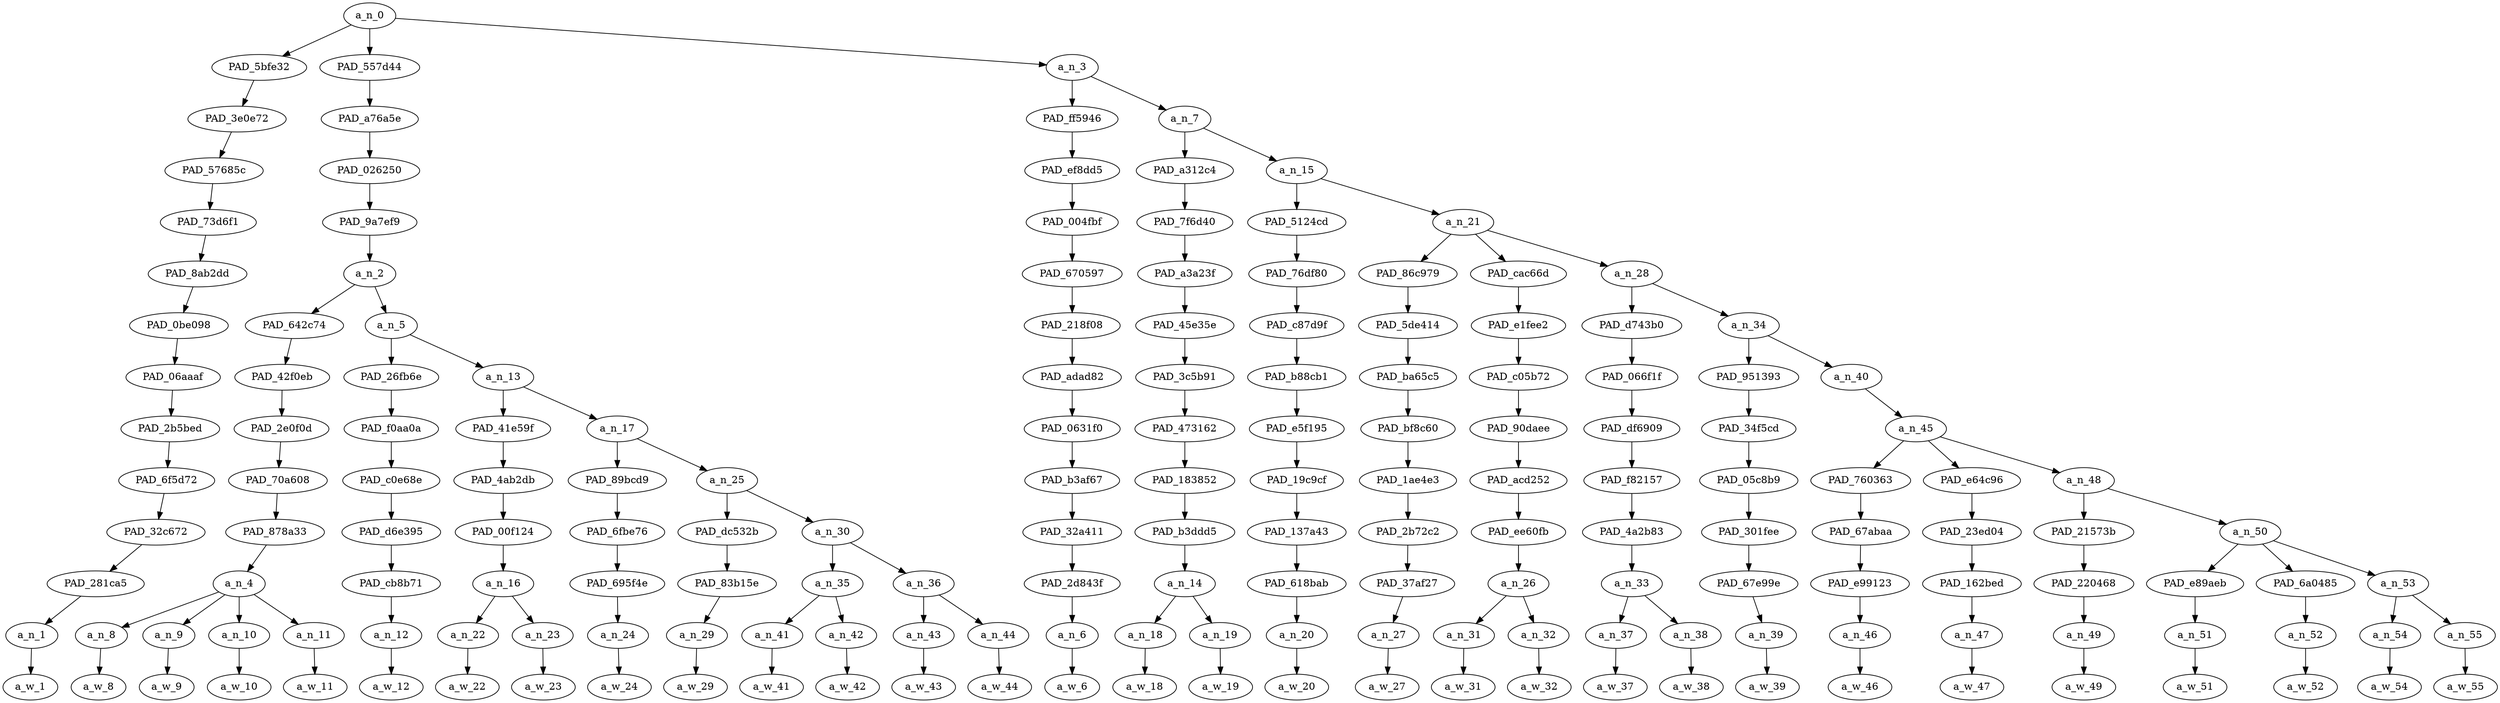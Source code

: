 strict digraph "" {
	a_n_0	[div_dir=1,
		index=0,
		level=13,
		pos="6.669656635802469,13!",
		text_span="[0, 1, 2, 3, 4, 5, 6, 7, 8, 9, 10, 11, 12, 13, 14, 15, 16, 17, 18, 19, 20, 21, 22, 23, 24, 25, 26, 27, 28, 29, 30]",
		value=1.00000000];
	PAD_5bfe32	[div_dir=1,
		index=0,
		level=12,
		pos="0.0,12!",
		text_span="[0]",
		value=0.03253469];
	a_n_0 -> PAD_5bfe32;
	PAD_557d44	[div_dir=1,
		index=1,
		level=12,
		pos="4.453125,12!",
		text_span="[1, 2, 3, 4, 5, 6, 7, 8, 9, 10, 11, 12, 13]",
		value=0.50203745];
	a_n_0 -> PAD_557d44;
	a_n_3	[div_dir=1,
		index=2,
		level=12,
		pos="15.555844907407408,12!",
		text_span="[14, 15, 16, 17, 18, 19, 20, 21, 22, 23, 24, 25, 26, 27, 28, 29, 30]",
		value=0.46532672];
	a_n_0 -> a_n_3;
	PAD_3e0e72	[div_dir=1,
		index=0,
		level=11,
		pos="0.0,11!",
		text_span="[0]",
		value=0.03253469];
	PAD_5bfe32 -> PAD_3e0e72;
	PAD_57685c	[div_dir=1,
		index=0,
		level=10,
		pos="0.0,10!",
		text_span="[0]",
		value=0.03253469];
	PAD_3e0e72 -> PAD_57685c;
	PAD_73d6f1	[div_dir=1,
		index=0,
		level=9,
		pos="0.0,9!",
		text_span="[0]",
		value=0.03253469];
	PAD_57685c -> PAD_73d6f1;
	PAD_8ab2dd	[div_dir=1,
		index=0,
		level=8,
		pos="0.0,8!",
		text_span="[0]",
		value=0.03253469];
	PAD_73d6f1 -> PAD_8ab2dd;
	PAD_0be098	[div_dir=1,
		index=0,
		level=7,
		pos="0.0,7!",
		text_span="[0]",
		value=0.03253469];
	PAD_8ab2dd -> PAD_0be098;
	PAD_06aaaf	[div_dir=1,
		index=0,
		level=6,
		pos="0.0,6!",
		text_span="[0]",
		value=0.03253469];
	PAD_0be098 -> PAD_06aaaf;
	PAD_2b5bed	[div_dir=1,
		index=0,
		level=5,
		pos="0.0,5!",
		text_span="[0]",
		value=0.03253469];
	PAD_06aaaf -> PAD_2b5bed;
	PAD_6f5d72	[div_dir=1,
		index=0,
		level=4,
		pos="0.0,4!",
		text_span="[0]",
		value=0.03253469];
	PAD_2b5bed -> PAD_6f5d72;
	PAD_32c672	[div_dir=1,
		index=0,
		level=3,
		pos="0.0,3!",
		text_span="[0]",
		value=0.03253469];
	PAD_6f5d72 -> PAD_32c672;
	PAD_281ca5	[div_dir=1,
		index=0,
		level=2,
		pos="0.0,2!",
		text_span="[0]",
		value=0.03253469];
	PAD_32c672 -> PAD_281ca5;
	a_n_1	[div_dir=1,
		index=0,
		level=1,
		pos="0.0,1!",
		text_span="[0]",
		value=0.03253469];
	PAD_281ca5 -> a_n_1;
	a_w_1	[div_dir=0,
		index=0,
		level=0,
		pos="0,0!",
		text_span="[0]",
		value="<user>"];
	a_n_1 -> a_w_1;
	PAD_a76a5e	[div_dir=1,
		index=1,
		level=11,
		pos="4.453125,11!",
		text_span="[1, 2, 3, 4, 5, 6, 7, 8, 9, 10, 11, 12, 13]",
		value=0.50203745];
	PAD_557d44 -> PAD_a76a5e;
	PAD_026250	[div_dir=1,
		index=1,
		level=10,
		pos="4.453125,10!",
		text_span="[1, 2, 3, 4, 5, 6, 7, 8, 9, 10, 11, 12, 13]",
		value=0.50203745];
	PAD_a76a5e -> PAD_026250;
	PAD_9a7ef9	[div_dir=1,
		index=1,
		level=9,
		pos="4.453125,9!",
		text_span="[1, 2, 3, 4, 5, 6, 7, 8, 9, 10, 11, 12, 13]",
		value=0.50203745];
	PAD_026250 -> PAD_9a7ef9;
	a_n_2	[div_dir=1,
		index=1,
		level=8,
		pos="4.453125,8!",
		text_span="[1, 2, 3, 4, 5, 6, 7, 8, 9, 10, 11, 12, 13]",
		value=0.50203745];
	PAD_9a7ef9 -> a_n_2;
	PAD_642c74	[div_dir=-1,
		index=1,
		level=7,
		pos="2.5,7!",
		text_span="[1, 2, 3, 4]",
		value=0.11810790];
	a_n_2 -> PAD_642c74;
	a_n_5	[div_dir=1,
		index=2,
		level=7,
		pos="6.40625,7!",
		text_span="[5, 6, 7, 8, 9, 10, 11, 12, 13]",
		value=0.38379528];
	a_n_2 -> a_n_5;
	PAD_42f0eb	[div_dir=-1,
		index=1,
		level=6,
		pos="2.5,6!",
		text_span="[1, 2, 3, 4]",
		value=0.11810790];
	PAD_642c74 -> PAD_42f0eb;
	PAD_2e0f0d	[div_dir=-1,
		index=1,
		level=5,
		pos="2.5,5!",
		text_span="[1, 2, 3, 4]",
		value=0.11810790];
	PAD_42f0eb -> PAD_2e0f0d;
	PAD_70a608	[div_dir=-1,
		index=1,
		level=4,
		pos="2.5,4!",
		text_span="[1, 2, 3, 4]",
		value=0.11810790];
	PAD_2e0f0d -> PAD_70a608;
	PAD_878a33	[div_dir=-1,
		index=1,
		level=3,
		pos="2.5,3!",
		text_span="[1, 2, 3, 4]",
		value=0.11810790];
	PAD_70a608 -> PAD_878a33;
	a_n_4	[div_dir=-1,
		index=1,
		level=2,
		pos="2.5,2!",
		text_span="[1, 2, 3, 4]",
		value=0.11810790];
	PAD_878a33 -> a_n_4;
	a_n_8	[div_dir=-1,
		index=1,
		level=1,
		pos="1.0,1!",
		text_span="[1]",
		value=0.03576662];
	a_n_4 -> a_n_8;
	a_n_9	[div_dir=1,
		index=2,
		level=1,
		pos="2.0,1!",
		text_span="[2]",
		value=0.03206215];
	a_n_4 -> a_n_9;
	a_n_10	[div_dir=-1,
		index=3,
		level=1,
		pos="3.0,1!",
		text_span="[3]",
		value=0.02912317];
	a_n_4 -> a_n_10;
	a_n_11	[div_dir=1,
		index=4,
		level=1,
		pos="4.0,1!",
		text_span="[4]",
		value=0.02109753];
	a_n_4 -> a_n_11;
	a_w_8	[div_dir=0,
		index=1,
		level=0,
		pos="1,0!",
		text_span="[1]",
		value=now];
	a_n_8 -> a_w_8;
	a_w_9	[div_dir=0,
		index=2,
		level=0,
		pos="2,0!",
		text_span="[2]",
		value=how];
	a_n_9 -> a_w_9;
	a_w_10	[div_dir=0,
		index=3,
		level=0,
		pos="3,0!",
		text_span="[3]",
		value=about];
	a_n_10 -> a_w_10;
	a_w_11	[div_dir=0,
		index=4,
		level=0,
		pos="4,0!",
		text_span="[4]",
		value=all];
	a_n_11 -> a_w_11;
	PAD_26fb6e	[div_dir=1,
		index=2,
		level=6,
		pos="5.0,6!",
		text_span="[5]",
		value=0.01813714];
	a_n_5 -> PAD_26fb6e;
	a_n_13	[div_dir=1,
		index=3,
		level=6,
		pos="7.8125,6!",
		text_span="[6, 7, 8, 9, 10, 11, 12, 13]",
		value=0.36545228];
	a_n_5 -> a_n_13;
	PAD_f0aa0a	[div_dir=1,
		index=2,
		level=5,
		pos="5.0,5!",
		text_span="[5]",
		value=0.01813714];
	PAD_26fb6e -> PAD_f0aa0a;
	PAD_c0e68e	[div_dir=1,
		index=2,
		level=4,
		pos="5.0,4!",
		text_span="[5]",
		value=0.01813714];
	PAD_f0aa0a -> PAD_c0e68e;
	PAD_d6e395	[div_dir=1,
		index=2,
		level=3,
		pos="5.0,3!",
		text_span="[5]",
		value=0.01813714];
	PAD_c0e68e -> PAD_d6e395;
	PAD_cb8b71	[div_dir=1,
		index=2,
		level=2,
		pos="5.0,2!",
		text_span="[5]",
		value=0.01813714];
	PAD_d6e395 -> PAD_cb8b71;
	a_n_12	[div_dir=1,
		index=5,
		level=1,
		pos="5.0,1!",
		text_span="[5]",
		value=0.01813714];
	PAD_cb8b71 -> a_n_12;
	a_w_12	[div_dir=0,
		index=5,
		level=0,
		pos="5,0!",
		text_span="[5]",
		value=of];
	a_n_12 -> a_w_12;
	PAD_41e59f	[div_dir=-1,
		index=3,
		level=5,
		pos="6.5,5!",
		text_span="[6, 7]",
		value=0.07717907];
	a_n_13 -> PAD_41e59f;
	a_n_17	[div_dir=1,
		index=4,
		level=5,
		pos="9.125,5!",
		text_span="[8, 9, 10, 11, 12, 13]",
		value=0.28806933];
	a_n_13 -> a_n_17;
	PAD_4ab2db	[div_dir=-1,
		index=3,
		level=4,
		pos="6.5,4!",
		text_span="[6, 7]",
		value=0.07717907];
	PAD_41e59f -> PAD_4ab2db;
	PAD_00f124	[div_dir=-1,
		index=3,
		level=3,
		pos="6.5,3!",
		text_span="[6, 7]",
		value=0.07717907];
	PAD_4ab2db -> PAD_00f124;
	a_n_16	[div_dir=-1,
		index=3,
		level=2,
		pos="6.5,2!",
		text_span="[6, 7]",
		value=0.07717907];
	PAD_00f124 -> a_n_16;
	a_n_22	[div_dir=1,
		index=6,
		level=1,
		pos="6.0,1!",
		text_span="[6]",
		value=0.02301249];
	a_n_16 -> a_n_22;
	a_n_23	[div_dir=-1,
		index=7,
		level=1,
		pos="7.0,1!",
		text_span="[7]",
		value=0.05413877];
	a_n_16 -> a_n_23;
	a_w_22	[div_dir=0,
		index=6,
		level=0,
		pos="6,0!",
		text_span="[6]",
		value=the];
	a_n_22 -> a_w_22;
	a_w_23	[div_dir=0,
		index=7,
		level=0,
		pos="7,0!",
		text_span="[7]",
		value=deaths];
	a_n_23 -> a_w_23;
	PAD_89bcd9	[div_dir=1,
		index=4,
		level=4,
		pos="8.0,4!",
		text_span="[8]",
		value=0.03634477];
	a_n_17 -> PAD_89bcd9;
	a_n_25	[div_dir=1,
		index=5,
		level=4,
		pos="10.25,4!",
		text_span="[9, 10, 11, 12, 13]",
		value=0.25147245];
	a_n_17 -> a_n_25;
	PAD_6fbe76	[div_dir=1,
		index=4,
		level=3,
		pos="8.0,3!",
		text_span="[8]",
		value=0.03634477];
	PAD_89bcd9 -> PAD_6fbe76;
	PAD_695f4e	[div_dir=1,
		index=4,
		level=2,
		pos="8.0,2!",
		text_span="[8]",
		value=0.03634477];
	PAD_6fbe76 -> PAD_695f4e;
	a_n_24	[div_dir=1,
		index=8,
		level=1,
		pos="8.0,1!",
		text_span="[8]",
		value=0.03634477];
	PAD_695f4e -> a_n_24;
	a_w_24	[div_dir=0,
		index=8,
		level=0,
		pos="8,0!",
		text_span="[8]",
		value=attributed];
	a_n_24 -> a_w_24;
	PAD_dc532b	[div_dir=1,
		index=5,
		level=3,
		pos="9.0,3!",
		text_span="[9]",
		value=0.02105738];
	a_n_25 -> PAD_dc532b;
	a_n_30	[div_dir=1,
		index=6,
		level=3,
		pos="11.5,3!",
		text_span="[10, 11, 12, 13]",
		value=0.23022269];
	a_n_25 -> a_n_30;
	PAD_83b15e	[div_dir=1,
		index=5,
		level=2,
		pos="9.0,2!",
		text_span="[9]",
		value=0.02105738];
	PAD_dc532b -> PAD_83b15e;
	a_n_29	[div_dir=1,
		index=9,
		level=1,
		pos="9.0,1!",
		text_span="[9]",
		value=0.02105738];
	PAD_83b15e -> a_n_29;
	a_w_29	[div_dir=0,
		index=9,
		level=0,
		pos="9,0!",
		text_span="[9]",
		value=to];
	a_n_29 -> a_w_29;
	a_n_35	[div_dir=1,
		index=6,
		level=2,
		pos="10.5,2!",
		text_span="[10, 11]",
		value=0.15571771];
	a_n_30 -> a_n_35;
	a_n_36	[div_dir=1,
		index=7,
		level=2,
		pos="12.5,2!",
		text_span="[12, 13]",
		value=0.07434626];
	a_n_30 -> a_n_36;
	a_n_41	[div_dir=1,
		index=10,
		level=1,
		pos="10.0,1!",
		text_span="[10]",
		value=0.06524635];
	a_n_35 -> a_n_41;
	a_n_42	[div_dir=1,
		index=11,
		level=1,
		pos="11.0,1!",
		text_span="[11]",
		value=0.09032019];
	a_n_35 -> a_n_42;
	a_w_41	[div_dir=0,
		index=10,
		level=0,
		pos="10,0!",
		text_span="[10]",
		value=illegal];
	a_n_41 -> a_w_41;
	a_w_42	[div_dir=0,
		index=11,
		level=0,
		pos="11,0!",
		text_span="[11]",
		value=aliens];
	a_n_42 -> a_w_42;
	a_n_43	[div_dir=-1,
		index=12,
		level=1,
		pos="12.0,1!",
		text_span="[12]",
		value=0.02801775];
	a_n_36 -> a_n_43;
	a_n_44	[div_dir=1,
		index=13,
		level=1,
		pos="13.0,1!",
		text_span="[13]",
		value=0.04625449];
	a_n_36 -> a_n_44;
	a_w_43	[div_dir=0,
		index=12,
		level=0,
		pos="12,0!",
		text_span="[12]",
		value=in];
	a_n_43 -> a_w_43;
	a_w_44	[div_dir=0,
		index=13,
		level=0,
		pos="13,0!",
		text_span="[13]",
		value=tx];
	a_n_44 -> a_w_44;
	PAD_ff5946	[div_dir=1,
		index=2,
		level=11,
		pos="14.0,11!",
		text_span="[14]",
		value=0.02809993];
	a_n_3 -> PAD_ff5946;
	a_n_7	[div_dir=-1,
		index=3,
		level=11,
		pos="17.111689814814817,11!",
		text_span="[15, 16, 17, 18, 19, 20, 21, 22, 23, 24, 25, 26, 27, 28, 29, 30]",
		value=0.43722469];
	a_n_3 -> a_n_7;
	PAD_ef8dd5	[div_dir=1,
		index=2,
		level=10,
		pos="14.0,10!",
		text_span="[14]",
		value=0.02809993];
	PAD_ff5946 -> PAD_ef8dd5;
	PAD_004fbf	[div_dir=1,
		index=2,
		level=9,
		pos="14.0,9!",
		text_span="[14]",
		value=0.02809993];
	PAD_ef8dd5 -> PAD_004fbf;
	PAD_670597	[div_dir=1,
		index=2,
		level=8,
		pos="14.0,8!",
		text_span="[14]",
		value=0.02809993];
	PAD_004fbf -> PAD_670597;
	PAD_218f08	[div_dir=1,
		index=3,
		level=7,
		pos="14.0,7!",
		text_span="[14]",
		value=0.02809993];
	PAD_670597 -> PAD_218f08;
	PAD_adad82	[div_dir=1,
		index=4,
		level=6,
		pos="14.0,6!",
		text_span="[14]",
		value=0.02809993];
	PAD_218f08 -> PAD_adad82;
	PAD_0631f0	[div_dir=1,
		index=5,
		level=5,
		pos="14.0,5!",
		text_span="[14]",
		value=0.02809993];
	PAD_adad82 -> PAD_0631f0;
	PAD_b3af67	[div_dir=1,
		index=6,
		level=4,
		pos="14.0,4!",
		text_span="[14]",
		value=0.02809993];
	PAD_0631f0 -> PAD_b3af67;
	PAD_32a411	[div_dir=1,
		index=7,
		level=3,
		pos="14.0,3!",
		text_span="[14]",
		value=0.02809993];
	PAD_b3af67 -> PAD_32a411;
	PAD_2d843f	[div_dir=1,
		index=8,
		level=2,
		pos="14.0,2!",
		text_span="[14]",
		value=0.02809993];
	PAD_32a411 -> PAD_2d843f;
	a_n_6	[div_dir=1,
		index=14,
		level=1,
		pos="14.0,1!",
		text_span="[14]",
		value=0.02809993];
	PAD_2d843f -> a_n_6;
	a_w_6	[div_dir=0,
		index=14,
		level=0,
		pos="14,0!",
		text_span="[14]",
		value=do];
	a_n_6 -> a_w_6;
	PAD_a312c4	[div_dir=-1,
		index=3,
		level=10,
		pos="15.5,10!",
		text_span="[15, 16]",
		value=0.04556399];
	a_n_7 -> PAD_a312c4;
	a_n_15	[div_dir=1,
		index=4,
		level=10,
		pos="18.72337962962963,10!",
		text_span="[17, 18, 19, 20, 21, 22, 23, 24, 25, 26, 27, 28, 29, 30]",
		value=0.39165461];
	a_n_7 -> a_n_15;
	PAD_7f6d40	[div_dir=-1,
		index=3,
		level=9,
		pos="15.5,9!",
		text_span="[15, 16]",
		value=0.04556399];
	PAD_a312c4 -> PAD_7f6d40;
	PAD_a3a23f	[div_dir=-1,
		index=3,
		level=8,
		pos="15.5,8!",
		text_span="[15, 16]",
		value=0.04556399];
	PAD_7f6d40 -> PAD_a3a23f;
	PAD_45e35e	[div_dir=-1,
		index=4,
		level=7,
		pos="15.5,7!",
		text_span="[15, 16]",
		value=0.04556399];
	PAD_a3a23f -> PAD_45e35e;
	PAD_3c5b91	[div_dir=-1,
		index=5,
		level=6,
		pos="15.5,6!",
		text_span="[15, 16]",
		value=0.04556399];
	PAD_45e35e -> PAD_3c5b91;
	PAD_473162	[div_dir=-1,
		index=6,
		level=5,
		pos="15.5,5!",
		text_span="[15, 16]",
		value=0.04556399];
	PAD_3c5b91 -> PAD_473162;
	PAD_183852	[div_dir=-1,
		index=7,
		level=4,
		pos="15.5,4!",
		text_span="[15, 16]",
		value=0.04556399];
	PAD_473162 -> PAD_183852;
	PAD_b3ddd5	[div_dir=-1,
		index=8,
		level=3,
		pos="15.5,3!",
		text_span="[15, 16]",
		value=0.04556399];
	PAD_183852 -> PAD_b3ddd5;
	a_n_14	[div_dir=-1,
		index=9,
		level=2,
		pos="15.5,2!",
		text_span="[15, 16]",
		value=0.04556399];
	PAD_b3ddd5 -> a_n_14;
	a_n_18	[div_dir=1,
		index=15,
		level=1,
		pos="15.0,1!",
		text_span="[15]",
		value=0.01866892];
	a_n_14 -> a_n_18;
	a_n_19	[div_dir=-1,
		index=16,
		level=1,
		pos="16.0,1!",
		text_span="[16]",
		value=0.02683895];
	a_n_14 -> a_n_19;
	a_w_18	[div_dir=0,
		index=15,
		level=0,
		pos="15,0!",
		text_span="[15]",
		value=the1];
	a_n_18 -> a_w_18;
	a_w_19	[div_dir=0,
		index=16,
		level=0,
		pos="16,0!",
		text_span="[16]",
		value=rest];
	a_n_19 -> a_w_19;
	PAD_5124cd	[div_dir=1,
		index=4,
		level=9,
		pos="17.0,9!",
		text_span="[17]",
		value=0.01684838];
	a_n_15 -> PAD_5124cd;
	a_n_21	[div_dir=1,
		index=5,
		level=9,
		pos="20.44675925925926,9!",
		text_span="[18, 19, 20, 21, 22, 23, 24, 25, 26, 27, 28, 29, 30]",
		value=0.37479172];
	a_n_15 -> a_n_21;
	PAD_76df80	[div_dir=1,
		index=4,
		level=8,
		pos="17.0,8!",
		text_span="[17]",
		value=0.01684838];
	PAD_5124cd -> PAD_76df80;
	PAD_c87d9f	[div_dir=1,
		index=5,
		level=7,
		pos="17.0,7!",
		text_span="[17]",
		value=0.01684838];
	PAD_76df80 -> PAD_c87d9f;
	PAD_b88cb1	[div_dir=1,
		index=6,
		level=6,
		pos="17.0,6!",
		text_span="[17]",
		value=0.01684838];
	PAD_c87d9f -> PAD_b88cb1;
	PAD_e5f195	[div_dir=1,
		index=7,
		level=5,
		pos="17.0,5!",
		text_span="[17]",
		value=0.01684838];
	PAD_b88cb1 -> PAD_e5f195;
	PAD_19c9cf	[div_dir=1,
		index=8,
		level=4,
		pos="17.0,4!",
		text_span="[17]",
		value=0.01684838];
	PAD_e5f195 -> PAD_19c9cf;
	PAD_137a43	[div_dir=1,
		index=9,
		level=3,
		pos="17.0,3!",
		text_span="[17]",
		value=0.01684838];
	PAD_19c9cf -> PAD_137a43;
	PAD_618bab	[div_dir=1,
		index=10,
		level=2,
		pos="17.0,2!",
		text_span="[17]",
		value=0.01684838];
	PAD_137a43 -> PAD_618bab;
	a_n_20	[div_dir=1,
		index=17,
		level=1,
		pos="17.0,1!",
		text_span="[17]",
		value=0.01684838];
	PAD_618bab -> a_n_20;
	a_w_20	[div_dir=0,
		index=17,
		level=0,
		pos="17,0!",
		text_span="[17]",
		value=of1];
	a_n_20 -> a_w_20;
	PAD_86c979	[div_dir=1,
		index=6,
		level=8,
		pos="20.0,8!",
		text_span="[20]",
		value=0.01728829];
	a_n_21 -> PAD_86c979;
	PAD_cac66d	[div_dir=1,
		index=5,
		level=8,
		pos="18.5,8!",
		text_span="[18, 19]",
		value=0.05336716];
	a_n_21 -> PAD_cac66d;
	a_n_28	[div_dir=-1,
		index=7,
		level=8,
		pos="22.84027777777778,8!",
		text_span="[21, 22, 23, 24, 25, 26, 27, 28, 29, 30]",
		value=0.30412504];
	a_n_21 -> a_n_28;
	PAD_5de414	[div_dir=1,
		index=7,
		level=7,
		pos="20.0,7!",
		text_span="[20]",
		value=0.01728829];
	PAD_86c979 -> PAD_5de414;
	PAD_ba65c5	[div_dir=1,
		index=8,
		level=6,
		pos="20.0,6!",
		text_span="[20]",
		value=0.01728829];
	PAD_5de414 -> PAD_ba65c5;
	PAD_bf8c60	[div_dir=1,
		index=9,
		level=5,
		pos="20.0,5!",
		text_span="[20]",
		value=0.01728829];
	PAD_ba65c5 -> PAD_bf8c60;
	PAD_1ae4e3	[div_dir=1,
		index=10,
		level=4,
		pos="20.0,4!",
		text_span="[20]",
		value=0.01728829];
	PAD_bf8c60 -> PAD_1ae4e3;
	PAD_2b72c2	[div_dir=1,
		index=11,
		level=3,
		pos="20.0,3!",
		text_span="[20]",
		value=0.01728829];
	PAD_1ae4e3 -> PAD_2b72c2;
	PAD_37af27	[div_dir=1,
		index=12,
		level=2,
		pos="20.0,2!",
		text_span="[20]",
		value=0.01728829];
	PAD_2b72c2 -> PAD_37af27;
	a_n_27	[div_dir=1,
		index=20,
		level=1,
		pos="20.0,1!",
		text_span="[20]",
		value=0.01728829];
	PAD_37af27 -> a_n_27;
	a_w_27	[div_dir=0,
		index=20,
		level=0,
		pos="20,0!",
		text_span="[20]",
		value=and];
	a_n_27 -> a_w_27;
	PAD_e1fee2	[div_dir=1,
		index=6,
		level=7,
		pos="18.5,7!",
		text_span="[18, 19]",
		value=0.05336716];
	PAD_cac66d -> PAD_e1fee2;
	PAD_c05b72	[div_dir=1,
		index=7,
		level=6,
		pos="18.5,6!",
		text_span="[18, 19]",
		value=0.05336716];
	PAD_e1fee2 -> PAD_c05b72;
	PAD_90daee	[div_dir=1,
		index=8,
		level=5,
		pos="18.5,5!",
		text_span="[18, 19]",
		value=0.05336716];
	PAD_c05b72 -> PAD_90daee;
	PAD_acd252	[div_dir=1,
		index=9,
		level=4,
		pos="18.5,4!",
		text_span="[18, 19]",
		value=0.05336716];
	PAD_90daee -> PAD_acd252;
	PAD_ee60fb	[div_dir=1,
		index=10,
		level=3,
		pos="18.5,3!",
		text_span="[18, 19]",
		value=0.05336716];
	PAD_acd252 -> PAD_ee60fb;
	a_n_26	[div_dir=1,
		index=11,
		level=2,
		pos="18.5,2!",
		text_span="[18, 19]",
		value=0.05336716];
	PAD_ee60fb -> a_n_26;
	a_n_31	[div_dir=1,
		index=18,
		level=1,
		pos="18.0,1!",
		text_span="[18]",
		value=0.01813829];
	a_n_26 -> a_n_31;
	a_n_32	[div_dir=1,
		index=19,
		level=1,
		pos="19.0,1!",
		text_span="[19]",
		value=0.03509394];
	a_n_26 -> a_n_32;
	a_w_31	[div_dir=0,
		index=18,
		level=0,
		pos="18,0!",
		text_span="[18]",
		value=the2];
	a_n_31 -> a_w_31;
	a_w_32	[div_dir=0,
		index=19,
		level=0,
		pos="19,0!",
		text_span="[19]",
		value=victims];
	a_n_32 -> a_w_32;
	PAD_d743b0	[div_dir=1,
		index=8,
		level=7,
		pos="21.5,7!",
		text_span="[21, 22]",
		value=0.04978749];
	a_n_28 -> PAD_d743b0;
	a_n_34	[div_dir=-1,
		index=9,
		level=7,
		pos="24.180555555555557,7!",
		text_span="[23, 24, 25, 26, 27, 28, 29, 30]",
		value=0.25428891];
	a_n_28 -> a_n_34;
	PAD_066f1f	[div_dir=1,
		index=9,
		level=6,
		pos="21.5,6!",
		text_span="[21, 22]",
		value=0.04978749];
	PAD_d743b0 -> PAD_066f1f;
	PAD_df6909	[div_dir=1,
		index=10,
		level=5,
		pos="21.5,5!",
		text_span="[21, 22]",
		value=0.04978749];
	PAD_066f1f -> PAD_df6909;
	PAD_f82157	[div_dir=1,
		index=11,
		level=4,
		pos="21.5,4!",
		text_span="[21, 22]",
		value=0.04978749];
	PAD_df6909 -> PAD_f82157;
	PAD_4a2b83	[div_dir=1,
		index=12,
		level=3,
		pos="21.5,3!",
		text_span="[21, 22]",
		value=0.04978749];
	PAD_f82157 -> PAD_4a2b83;
	a_n_33	[div_dir=1,
		index=13,
		level=2,
		pos="21.5,2!",
		text_span="[21, 22]",
		value=0.04978749];
	PAD_4a2b83 -> a_n_33;
	a_n_37	[div_dir=1,
		index=21,
		level=1,
		pos="21.0,1!",
		text_span="[21]",
		value=0.01643729];
	a_n_33 -> a_n_37;
	a_n_38	[div_dir=-1,
		index=22,
		level=1,
		pos="22.0,1!",
		text_span="[22]",
		value=0.03334512];
	a_n_33 -> a_n_38;
	a_w_37	[div_dir=0,
		index=21,
		level=0,
		pos="21,0!",
		text_span="[21]",
		value=the3];
	a_n_37 -> a_w_37;
	a_w_38	[div_dir=0,
		index=22,
		level=0,
		pos="22,0!",
		text_span="[22]",
		value=families];
	a_n_38 -> a_w_38;
	PAD_951393	[div_dir=1,
		index=10,
		level=6,
		pos="23.0,6!",
		text_span="[23]",
		value=0.01753441];
	a_n_34 -> PAD_951393;
	a_n_40	[div_dir=-1,
		index=11,
		level=6,
		pos="25.361111111111114,6!",
		text_span="[24, 25, 26, 27, 28, 29, 30]",
		value=0.23669837];
	a_n_34 -> a_n_40;
	PAD_34f5cd	[div_dir=1,
		index=11,
		level=5,
		pos="23.0,5!",
		text_span="[23]",
		value=0.01753441];
	PAD_951393 -> PAD_34f5cd;
	PAD_05c8b9	[div_dir=1,
		index=12,
		level=4,
		pos="23.0,4!",
		text_span="[23]",
		value=0.01753441];
	PAD_34f5cd -> PAD_05c8b9;
	PAD_301fee	[div_dir=1,
		index=13,
		level=3,
		pos="23.0,3!",
		text_span="[23]",
		value=0.01753441];
	PAD_05c8b9 -> PAD_301fee;
	PAD_67e99e	[div_dir=1,
		index=14,
		level=2,
		pos="23.0,2!",
		text_span="[23]",
		value=0.01753441];
	PAD_301fee -> PAD_67e99e;
	a_n_39	[div_dir=1,
		index=23,
		level=1,
		pos="23.0,1!",
		text_span="[23]",
		value=0.01753441];
	PAD_67e99e -> a_n_39;
	a_w_39	[div_dir=0,
		index=23,
		level=0,
		pos="23,0!",
		text_span="[23]",
		value=that];
	a_n_39 -> a_w_39;
	a_n_45	[div_dir=-1,
		index=12,
		level=5,
		pos="25.361111111111114,5!",
		text_span="[24, 25, 26, 27, 28, 29, 30]",
		value=0.23663071];
	a_n_40 -> a_n_45;
	PAD_760363	[div_dir=-1,
		index=13,
		level=4,
		pos="24.0,4!",
		text_span="[24]",
		value=0.01817442];
	a_n_45 -> PAD_760363;
	PAD_e64c96	[div_dir=1,
		index=14,
		level=4,
		pos="25.0,4!",
		text_span="[25]",
		value=0.01762676];
	a_n_45 -> PAD_e64c96;
	a_n_48	[div_dir=-1,
		index=15,
		level=4,
		pos="27.083333333333336,4!",
		text_span="[26, 27, 28, 29, 30]",
		value=0.20076187];
	a_n_45 -> a_n_48;
	PAD_67abaa	[div_dir=-1,
		index=14,
		level=3,
		pos="24.0,3!",
		text_span="[24]",
		value=0.01817442];
	PAD_760363 -> PAD_67abaa;
	PAD_e99123	[div_dir=-1,
		index=15,
		level=2,
		pos="24.0,2!",
		text_span="[24]",
		value=0.01817442];
	PAD_67abaa -> PAD_e99123;
	a_n_46	[div_dir=-1,
		index=24,
		level=1,
		pos="24.0,1!",
		text_span="[24]",
		value=0.01817442];
	PAD_e99123 -> a_n_46;
	a_w_46	[div_dir=0,
		index=24,
		level=0,
		pos="24,0!",
		text_span="[24]",
		value=will];
	a_n_46 -> a_w_46;
	PAD_23ed04	[div_dir=1,
		index=15,
		level=3,
		pos="25.0,3!",
		text_span="[25]",
		value=0.01762676];
	PAD_e64c96 -> PAD_23ed04;
	PAD_162bed	[div_dir=1,
		index=16,
		level=2,
		pos="25.0,2!",
		text_span="[25]",
		value=0.01762676];
	PAD_23ed04 -> PAD_162bed;
	a_n_47	[div_dir=1,
		index=25,
		level=1,
		pos="25.0,1!",
		text_span="[25]",
		value=0.01762676];
	PAD_162bed -> a_n_47;
	a_w_47	[div_dir=0,
		index=25,
		level=0,
		pos="25,0!",
		text_span="[25]",
		value=never];
	a_n_47 -> a_w_47;
	PAD_21573b	[div_dir=1,
		index=16,
		level=3,
		pos="26.0,3!",
		text_span="[26]",
		value=0.02035882];
	a_n_48 -> PAD_21573b;
	a_n_50	[div_dir=-1,
		index=17,
		level=3,
		pos="28.166666666666668,3!",
		text_span="[27, 28, 29, 30]",
		value=0.18032264];
	a_n_48 -> a_n_50;
	PAD_220468	[div_dir=1,
		index=17,
		level=2,
		pos="26.0,2!",
		text_span="[26]",
		value=0.02035882];
	PAD_21573b -> PAD_220468;
	a_n_49	[div_dir=1,
		index=26,
		level=1,
		pos="26.0,1!",
		text_span="[26]",
		value=0.02035882];
	PAD_220468 -> a_n_49;
	a_w_49	[div_dir=0,
		index=26,
		level=0,
		pos="26,0!",
		text_span="[26]",
		value=see];
	a_n_49 -> a_w_49;
	PAD_e89aeb	[div_dir=1,
		index=18,
		level=2,
		pos="27.0,2!",
		text_span="[27]",
		value=0.02994787];
	a_n_50 -> PAD_e89aeb;
	PAD_6a0485	[div_dir=1,
		index=19,
		level=2,
		pos="28.0,2!",
		text_span="[28]",
		value=0.02555128];
	a_n_50 -> PAD_6a0485;
	a_n_53	[div_dir=-1,
		index=20,
		level=2,
		pos="29.5,2!",
		text_span="[29, 30]",
		value=0.12473087];
	a_n_50 -> a_n_53;
	a_n_51	[div_dir=1,
		index=27,
		level=1,
		pos="27.0,1!",
		text_span="[27]",
		value=0.02994787];
	PAD_e89aeb -> a_n_51;
	a_w_51	[div_dir=0,
		index=27,
		level=0,
		pos="27,0!",
		text_span="[27]",
		value=loved];
	a_n_51 -> a_w_51;
	a_n_52	[div_dir=1,
		index=28,
		level=1,
		pos="28.0,1!",
		text_span="[28]",
		value=0.02555128];
	PAD_6a0485 -> a_n_52;
	a_w_52	[div_dir=0,
		index=28,
		level=0,
		pos="28,0!",
		text_span="[28]",
		value=one];
	a_n_52 -> a_w_52;
	a_n_54	[div_dir=1,
		index=29,
		level=1,
		pos="29.0,1!",
		text_span="[29]",
		value=0.05670714];
	a_n_53 -> a_n_54;
	a_n_55	[div_dir=-1,
		index=30,
		level=1,
		pos="30.0,1!",
		text_span="[30]",
		value=0.06778490];
	a_n_53 -> a_n_55;
	a_w_54	[div_dir=0,
		index=29,
		level=0,
		pos="29,0!",
		text_span="[29]",
		value=agains];
	a_n_54 -> a_w_54;
	a_w_55	[div_dir=0,
		index=30,
		level=0,
		pos="30,0!",
		text_span="[30]",
		value=texas];
	a_n_55 -> a_w_55;
}
